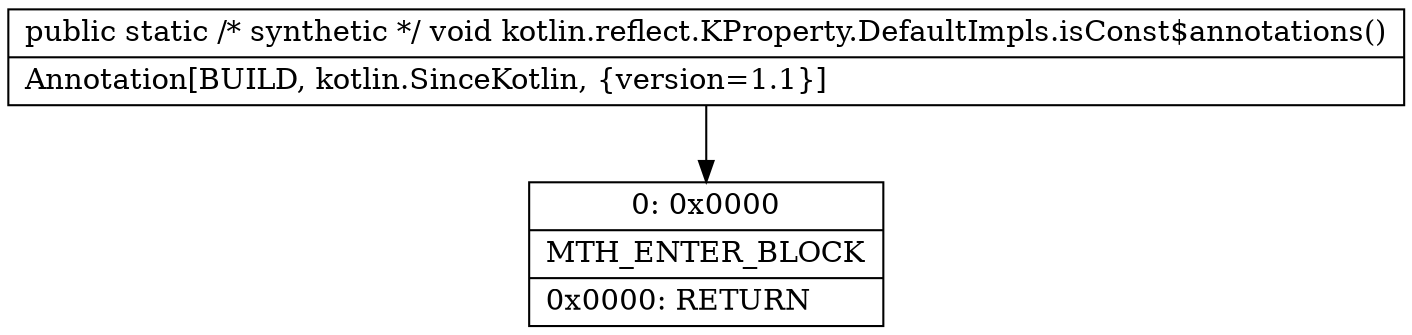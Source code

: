 digraph "CFG forkotlin.reflect.KProperty.DefaultImpls.isConst$annotations()V" {
Node_0 [shape=record,label="{0\:\ 0x0000|MTH_ENTER_BLOCK\l|0x0000: RETURN   \l}"];
MethodNode[shape=record,label="{public static \/* synthetic *\/ void kotlin.reflect.KProperty.DefaultImpls.isConst$annotations()  | Annotation[BUILD, kotlin.SinceKotlin, \{version=1.1\}]\l}"];
MethodNode -> Node_0;
}

